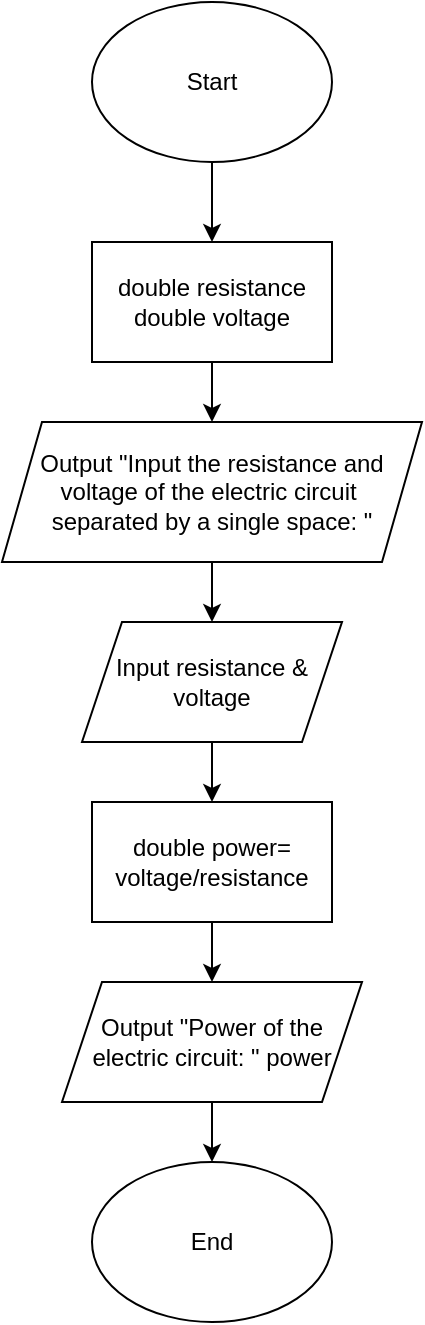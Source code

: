 <mxfile version="24.9.2">
  <diagram name="Page-1" id="jwWMfnfHqEDuhcQFfIa4">
    <mxGraphModel grid="1" page="1" gridSize="10" guides="1" tooltips="1" connect="1" arrows="1" fold="1" pageScale="1" pageWidth="850" pageHeight="1100" math="0" shadow="0">
      <root>
        <mxCell id="0" />
        <mxCell id="1" parent="0" />
        <mxCell id="pMRY91SZt6f75S9AmGTI-3" value="" style="edgeStyle=orthogonalEdgeStyle;rounded=0;orthogonalLoop=1;jettySize=auto;html=1;" edge="1" parent="1" source="pMRY91SZt6f75S9AmGTI-1" target="pMRY91SZt6f75S9AmGTI-2">
          <mxGeometry relative="1" as="geometry" />
        </mxCell>
        <mxCell id="pMRY91SZt6f75S9AmGTI-1" value="Start" style="ellipse;whiteSpace=wrap;html=1;" vertex="1" parent="1">
          <mxGeometry x="360" y="40" width="120" height="80" as="geometry" />
        </mxCell>
        <mxCell id="pMRY91SZt6f75S9AmGTI-5" value="" style="edgeStyle=orthogonalEdgeStyle;rounded=0;orthogonalLoop=1;jettySize=auto;html=1;" edge="1" parent="1" source="pMRY91SZt6f75S9AmGTI-2" target="pMRY91SZt6f75S9AmGTI-4">
          <mxGeometry relative="1" as="geometry" />
        </mxCell>
        <mxCell id="pMRY91SZt6f75S9AmGTI-2" value="&lt;div&gt;double resistance&lt;/div&gt;&lt;div&gt;double voltage&lt;/div&gt;" style="rounded=0;whiteSpace=wrap;html=1;" vertex="1" parent="1">
          <mxGeometry x="360" y="160" width="120" height="60" as="geometry" />
        </mxCell>
        <mxCell id="pMRY91SZt6f75S9AmGTI-7" value="" style="edgeStyle=orthogonalEdgeStyle;rounded=0;orthogonalLoop=1;jettySize=auto;html=1;" edge="1" parent="1" source="pMRY91SZt6f75S9AmGTI-4" target="pMRY91SZt6f75S9AmGTI-6">
          <mxGeometry relative="1" as="geometry" />
        </mxCell>
        <mxCell id="pMRY91SZt6f75S9AmGTI-4" value="&lt;div align=&quot;center&quot;&gt;Output &quot;Input the resistance and&lt;/div&gt;&lt;div align=&quot;center&quot;&gt;voltage of the electric circuit&amp;nbsp;&lt;/div&gt;&lt;div align=&quot;center&quot;&gt;separated by a single space: &quot;&lt;/div&gt;" style="shape=parallelogram;perimeter=parallelogramPerimeter;whiteSpace=wrap;html=1;fixedSize=1;align=center;" vertex="1" parent="1">
          <mxGeometry x="315" y="250" width="210" height="70" as="geometry" />
        </mxCell>
        <mxCell id="pMRY91SZt6f75S9AmGTI-9" value="" style="edgeStyle=orthogonalEdgeStyle;rounded=0;orthogonalLoop=1;jettySize=auto;html=1;" edge="1" parent="1" source="pMRY91SZt6f75S9AmGTI-6" target="pMRY91SZt6f75S9AmGTI-8">
          <mxGeometry relative="1" as="geometry" />
        </mxCell>
        <mxCell id="pMRY91SZt6f75S9AmGTI-6" value="&lt;div&gt;Input resistance &amp;amp;&lt;/div&gt;&lt;div&gt;voltage&lt;/div&gt;" style="shape=parallelogram;perimeter=parallelogramPerimeter;whiteSpace=wrap;html=1;fixedSize=1;" vertex="1" parent="1">
          <mxGeometry x="355" y="350" width="130" height="60" as="geometry" />
        </mxCell>
        <mxCell id="pMRY91SZt6f75S9AmGTI-12" value="" style="edgeStyle=orthogonalEdgeStyle;rounded=0;orthogonalLoop=1;jettySize=auto;html=1;" edge="1" parent="1" source="pMRY91SZt6f75S9AmGTI-8" target="pMRY91SZt6f75S9AmGTI-11">
          <mxGeometry relative="1" as="geometry" />
        </mxCell>
        <mxCell id="pMRY91SZt6f75S9AmGTI-8" value="&lt;div&gt;double power=&lt;/div&gt;&lt;div&gt;voltage/resistance&lt;/div&gt;" style="rounded=0;whiteSpace=wrap;html=1;" vertex="1" parent="1">
          <mxGeometry x="360" y="440" width="120" height="60" as="geometry" />
        </mxCell>
        <mxCell id="pMRY91SZt6f75S9AmGTI-14" value="" style="edgeStyle=orthogonalEdgeStyle;rounded=0;orthogonalLoop=1;jettySize=auto;html=1;" edge="1" parent="1" source="pMRY91SZt6f75S9AmGTI-11" target="pMRY91SZt6f75S9AmGTI-13">
          <mxGeometry relative="1" as="geometry" />
        </mxCell>
        <mxCell id="pMRY91SZt6f75S9AmGTI-11" value="&lt;div&gt;Output &quot;Power of the&lt;/div&gt;&lt;div&gt;electric circuit: &quot; power&lt;/div&gt;" style="shape=parallelogram;perimeter=parallelogramPerimeter;whiteSpace=wrap;html=1;fixedSize=1;" vertex="1" parent="1">
          <mxGeometry x="345" y="530" width="150" height="60" as="geometry" />
        </mxCell>
        <mxCell id="pMRY91SZt6f75S9AmGTI-13" value="End" style="ellipse;whiteSpace=wrap;html=1;" vertex="1" parent="1">
          <mxGeometry x="360" y="620" width="120" height="80" as="geometry" />
        </mxCell>
      </root>
    </mxGraphModel>
  </diagram>
</mxfile>
